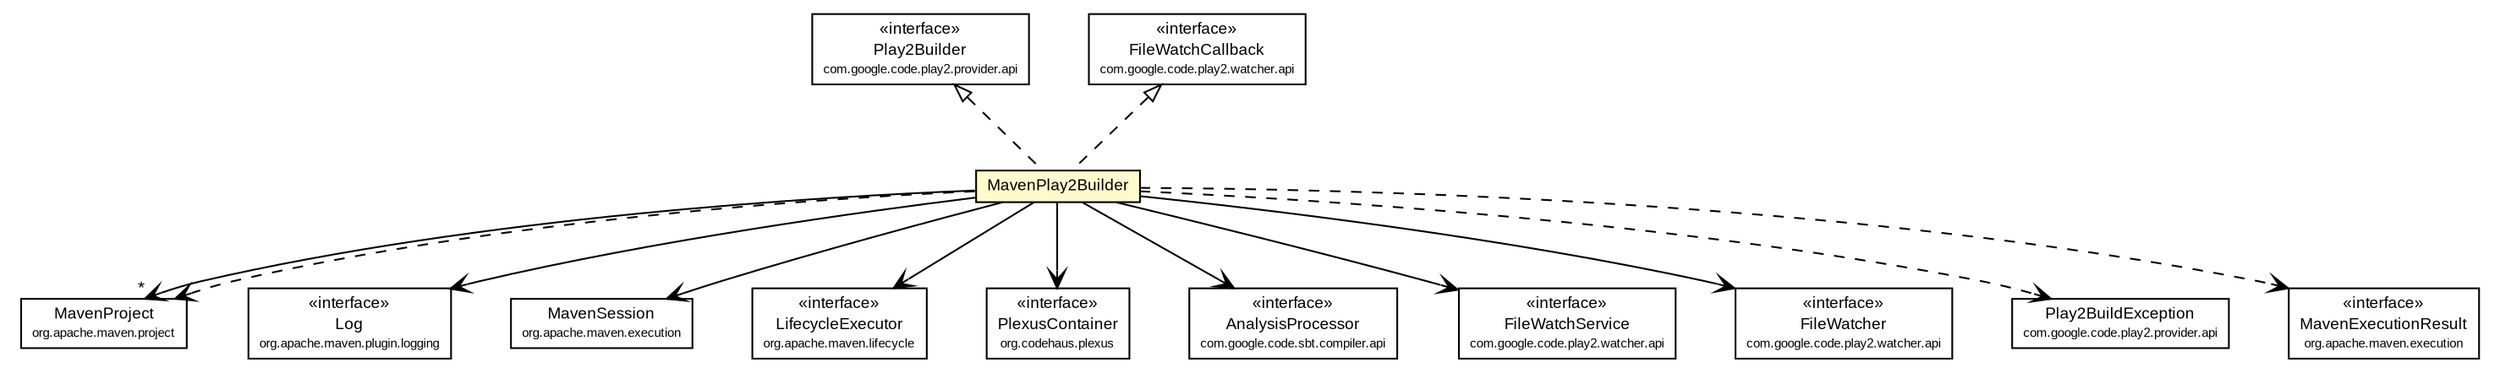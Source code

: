#!/usr/local/bin/dot
#
# Class diagram 
# Generated by UMLGraph version R5_6-24-gf6e263 (http://www.umlgraph.org/)
#

digraph G {
	edge [fontname="arial",fontsize=10,labelfontname="arial",labelfontsize=10];
	node [fontname="arial",fontsize=10,shape=plaintext];
	nodesep=0.25;
	ranksep=0.5;
	// com.google.code.play2.plugin.MavenPlay2Builder
	c591 [label=<<table title="com.google.code.play2.plugin.MavenPlay2Builder" border="0" cellborder="1" cellspacing="0" cellpadding="2" port="p" bgcolor="lemonChiffon" href="./MavenPlay2Builder.html">
		<tr><td><table border="0" cellspacing="0" cellpadding="1">
<tr><td align="center" balign="center"> MavenPlay2Builder </td></tr>
		</table></td></tr>
		</table>>, URL="./MavenPlay2Builder.html", fontname="arial", fontcolor="black", fontsize=9.0];
	//com.google.code.play2.plugin.MavenPlay2Builder implements com.google.code.play2.provider.api.Play2Builder
	c606:p -> c591:p [dir=back,arrowtail=empty,style=dashed];
	//com.google.code.play2.plugin.MavenPlay2Builder implements com.google.code.play2.watcher.api.FileWatchCallback
	c607:p -> c591:p [dir=back,arrowtail=empty,style=dashed];
	// com.google.code.play2.plugin.MavenPlay2Builder NAVASSOC org.apache.maven.project.MavenProject
	c591:p -> c608:p [taillabel="", label="", headlabel="*", fontname="arial", fontcolor="black", fontsize=10.0, color="black", arrowhead=open];
	// com.google.code.play2.plugin.MavenPlay2Builder NAVASSOC org.apache.maven.plugin.logging.Log
	c591:p -> c609:p [taillabel="", label="", headlabel="", fontname="arial", fontcolor="black", fontsize=10.0, color="black", arrowhead=open];
	// com.google.code.play2.plugin.MavenPlay2Builder NAVASSOC org.apache.maven.execution.MavenSession
	c591:p -> c610:p [taillabel="", label="", headlabel="", fontname="arial", fontcolor="black", fontsize=10.0, color="black", arrowhead=open];
	// com.google.code.play2.plugin.MavenPlay2Builder NAVASSOC org.apache.maven.lifecycle.LifecycleExecutor
	c591:p -> c611:p [taillabel="", label="", headlabel="", fontname="arial", fontcolor="black", fontsize=10.0, color="black", arrowhead=open];
	// com.google.code.play2.plugin.MavenPlay2Builder NAVASSOC org.codehaus.plexus.PlexusContainer
	c591:p -> c612:p [taillabel="", label="", headlabel="", fontname="arial", fontcolor="black", fontsize=10.0, color="black", arrowhead=open];
	// com.google.code.play2.plugin.MavenPlay2Builder NAVASSOC com.google.code.sbt.compiler.api.AnalysisProcessor
	c591:p -> c613:p [taillabel="", label="", headlabel="", fontname="arial", fontcolor="black", fontsize=10.0, color="black", arrowhead=open];
	// com.google.code.play2.plugin.MavenPlay2Builder NAVASSOC com.google.code.play2.watcher.api.FileWatchService
	c591:p -> c614:p [taillabel="", label="", headlabel="", fontname="arial", fontcolor="black", fontsize=10.0, color="black", arrowhead=open];
	// com.google.code.play2.plugin.MavenPlay2Builder NAVASSOC com.google.code.play2.watcher.api.FileWatcher
	c591:p -> c615:p [taillabel="", label="", headlabel="", fontname="arial", fontcolor="black", fontsize=10.0, color="black", arrowhead=open];
	// com.google.code.play2.plugin.MavenPlay2Builder DEPEND com.google.code.play2.provider.api.Play2BuildException
	c591:p -> c617:p [taillabel="", label="", headlabel="", fontname="arial", fontcolor="black", fontsize=10.0, color="black", arrowhead=open, style=dashed];
	// com.google.code.play2.plugin.MavenPlay2Builder DEPEND org.apache.maven.project.MavenProject
	c591:p -> c608:p [taillabel="", label="", headlabel="", fontname="arial", fontcolor="black", fontsize=10.0, color="black", arrowhead=open, style=dashed];
	// com.google.code.play2.plugin.MavenPlay2Builder DEPEND org.apache.maven.execution.MavenExecutionResult
	c591:p -> c619:p [taillabel="", label="", headlabel="", fontname="arial", fontcolor="black", fontsize=10.0, color="black", arrowhead=open, style=dashed];
	// org.apache.maven.lifecycle.LifecycleExecutor
	c611 [label=<<table title="org.apache.maven.lifecycle.LifecycleExecutor" border="0" cellborder="1" cellspacing="0" cellpadding="2" port="p" href="http://maven.apache.org/ref/3.1.0/maven-core/apidocs/org/apache/maven/lifecycle/LifecycleExecutor.html">
		<tr><td><table border="0" cellspacing="0" cellpadding="1">
<tr><td align="center" balign="center"> &#171;interface&#187; </td></tr>
<tr><td align="center" balign="center"> LifecycleExecutor </td></tr>
<tr><td align="center" balign="center"><font point-size="7.0"> org.apache.maven.lifecycle </font></td></tr>
		</table></td></tr>
		</table>>, URL="http://maven.apache.org/ref/3.1.0/maven-core/apidocs/org/apache/maven/lifecycle/LifecycleExecutor.html", fontname="arial", fontcolor="black", fontsize=9.0];
	// org.apache.maven.project.MavenProject
	c608 [label=<<table title="org.apache.maven.project.MavenProject" border="0" cellborder="1" cellspacing="0" cellpadding="2" port="p" href="http://maven.apache.org/ref/3.1.0/maven-core/apidocs/org/apache/maven/project/MavenProject.html">
		<tr><td><table border="0" cellspacing="0" cellpadding="1">
<tr><td align="center" balign="center"> MavenProject </td></tr>
<tr><td align="center" balign="center"><font point-size="7.0"> org.apache.maven.project </font></td></tr>
		</table></td></tr>
		</table>>, URL="http://maven.apache.org/ref/3.1.0/maven-core/apidocs/org/apache/maven/project/MavenProject.html", fontname="arial", fontcolor="black", fontsize=9.0];
	// com.google.code.sbt.compiler.api.AnalysisProcessor
	c613 [label=<<table title="com.google.code.sbt.compiler.api.AnalysisProcessor" border="0" cellborder="1" cellspacing="0" cellpadding="2" port="p" href="http://sbt-compiler-maven-plugin.github.io/sbt-compiler-maven-plugin/1.0.0/sbt-compiler-api/apidocs/com/google/code/sbt/compiler/api/AnalysisProcessor.html">
		<tr><td><table border="0" cellspacing="0" cellpadding="1">
<tr><td align="center" balign="center"> &#171;interface&#187; </td></tr>
<tr><td align="center" balign="center"> AnalysisProcessor </td></tr>
<tr><td align="center" balign="center"><font point-size="7.0"> com.google.code.sbt.compiler.api </font></td></tr>
		</table></td></tr>
		</table>>, URL="http://sbt-compiler-maven-plugin.github.io/sbt-compiler-maven-plugin/1.0.0/sbt-compiler-api/apidocs/com/google/code/sbt/compiler/api/AnalysisProcessor.html", fontname="arial", fontcolor="black", fontsize=9.0];
	// org.apache.maven.execution.MavenSession
	c610 [label=<<table title="org.apache.maven.execution.MavenSession" border="0" cellborder="1" cellspacing="0" cellpadding="2" port="p" href="http://maven.apache.org/ref/3.1.0/maven-core/apidocs/org/apache/maven/execution/MavenSession.html">
		<tr><td><table border="0" cellspacing="0" cellpadding="1">
<tr><td align="center" balign="center"> MavenSession </td></tr>
<tr><td align="center" balign="center"><font point-size="7.0"> org.apache.maven.execution </font></td></tr>
		</table></td></tr>
		</table>>, URL="http://maven.apache.org/ref/3.1.0/maven-core/apidocs/org/apache/maven/execution/MavenSession.html", fontname="arial", fontcolor="black", fontsize=9.0];
	// com.google.code.play2.watcher.api.FileWatchService
	c614 [label=<<table title="com.google.code.play2.watcher.api.FileWatchService" border="0" cellborder="1" cellspacing="0" cellpadding="2" port="p">
		<tr><td><table border="0" cellspacing="0" cellpadding="1">
<tr><td align="center" balign="center"> &#171;interface&#187; </td></tr>
<tr><td align="center" balign="center"> FileWatchService </td></tr>
<tr><td align="center" balign="center"><font point-size="7.0"> com.google.code.play2.watcher.api </font></td></tr>
		</table></td></tr>
		</table>>, URL="null", fontname="arial", fontcolor="black", fontsize=9.0];
	// com.google.code.play2.provider.api.Play2BuildException
	c617 [label=<<table title="com.google.code.play2.provider.api.Play2BuildException" border="0" cellborder="1" cellspacing="0" cellpadding="2" port="p">
		<tr><td><table border="0" cellspacing="0" cellpadding="1">
<tr><td align="center" balign="center"> Play2BuildException </td></tr>
<tr><td align="center" balign="center"><font point-size="7.0"> com.google.code.play2.provider.api </font></td></tr>
		</table></td></tr>
		</table>>, URL="null", fontname="arial", fontcolor="black", fontsize=9.0];
	// com.google.code.play2.watcher.api.FileWatcher
	c615 [label=<<table title="com.google.code.play2.watcher.api.FileWatcher" border="0" cellborder="1" cellspacing="0" cellpadding="2" port="p">
		<tr><td><table border="0" cellspacing="0" cellpadding="1">
<tr><td align="center" balign="center"> &#171;interface&#187; </td></tr>
<tr><td align="center" balign="center"> FileWatcher </td></tr>
<tr><td align="center" balign="center"><font point-size="7.0"> com.google.code.play2.watcher.api </font></td></tr>
		</table></td></tr>
		</table>>, URL="null", fontname="arial", fontcolor="black", fontsize=9.0];
	// com.google.code.play2.provider.api.Play2Builder
	c606 [label=<<table title="com.google.code.play2.provider.api.Play2Builder" border="0" cellborder="1" cellspacing="0" cellpadding="2" port="p">
		<tr><td><table border="0" cellspacing="0" cellpadding="1">
<tr><td align="center" balign="center"> &#171;interface&#187; </td></tr>
<tr><td align="center" balign="center"> Play2Builder </td></tr>
<tr><td align="center" balign="center"><font point-size="7.0"> com.google.code.play2.provider.api </font></td></tr>
		</table></td></tr>
		</table>>, URL="null", fontname="arial", fontcolor="black", fontsize=9.0];
	// org.apache.maven.execution.MavenExecutionResult
	c619 [label=<<table title="org.apache.maven.execution.MavenExecutionResult" border="0" cellborder="1" cellspacing="0" cellpadding="2" port="p" href="http://maven.apache.org/ref/3.1.0/maven-core/apidocs/org/apache/maven/execution/MavenExecutionResult.html">
		<tr><td><table border="0" cellspacing="0" cellpadding="1">
<tr><td align="center" balign="center"> &#171;interface&#187; </td></tr>
<tr><td align="center" balign="center"> MavenExecutionResult </td></tr>
<tr><td align="center" balign="center"><font point-size="7.0"> org.apache.maven.execution </font></td></tr>
		</table></td></tr>
		</table>>, URL="http://maven.apache.org/ref/3.1.0/maven-core/apidocs/org/apache/maven/execution/MavenExecutionResult.html", fontname="arial", fontcolor="black", fontsize=9.0];
	// org.apache.maven.plugin.logging.Log
	c609 [label=<<table title="org.apache.maven.plugin.logging.Log" border="0" cellborder="1" cellspacing="0" cellpadding="2" port="p" href="http://maven.apache.org/ref/3.1.0/maven-plugin-api/apidocs/org/apache/maven/plugin/logging/Log.html">
		<tr><td><table border="0" cellspacing="0" cellpadding="1">
<tr><td align="center" balign="center"> &#171;interface&#187; </td></tr>
<tr><td align="center" balign="center"> Log </td></tr>
<tr><td align="center" balign="center"><font point-size="7.0"> org.apache.maven.plugin.logging </font></td></tr>
		</table></td></tr>
		</table>>, URL="http://maven.apache.org/ref/3.1.0/maven-plugin-api/apidocs/org/apache/maven/plugin/logging/Log.html", fontname="arial", fontcolor="black", fontsize=9.0];
	// com.google.code.play2.watcher.api.FileWatchCallback
	c607 [label=<<table title="com.google.code.play2.watcher.api.FileWatchCallback" border="0" cellborder="1" cellspacing="0" cellpadding="2" port="p">
		<tr><td><table border="0" cellspacing="0" cellpadding="1">
<tr><td align="center" balign="center"> &#171;interface&#187; </td></tr>
<tr><td align="center" balign="center"> FileWatchCallback </td></tr>
<tr><td align="center" balign="center"><font point-size="7.0"> com.google.code.play2.watcher.api </font></td></tr>
		</table></td></tr>
		</table>>, URL="null", fontname="arial", fontcolor="black", fontsize=9.0];
	// org.codehaus.plexus.PlexusContainer
	c612 [label=<<table title="org.codehaus.plexus.PlexusContainer" border="0" cellborder="1" cellspacing="0" cellpadding="2" port="p">
		<tr><td><table border="0" cellspacing="0" cellpadding="1">
<tr><td align="center" balign="center"> &#171;interface&#187; </td></tr>
<tr><td align="center" balign="center"> PlexusContainer </td></tr>
<tr><td align="center" balign="center"><font point-size="7.0"> org.codehaus.plexus </font></td></tr>
		</table></td></tr>
		</table>>, URL="null", fontname="arial", fontcolor="black", fontsize=9.0];
}

